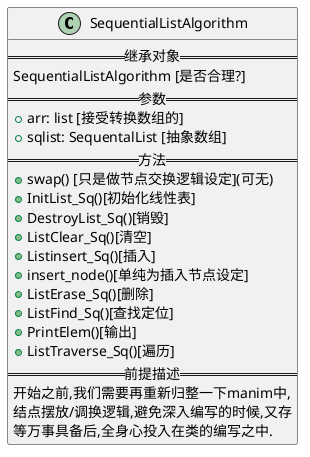@startuml 方法一设计
class S as "SequentialListAlgorithm"{
    ==继承对象==
    SequentialListAlgorithm [是否合理?]
    ==参数==
    + arr: list [接受转换数组的]
    + sqlist: SequentalList [抽象数组]
    ==方法==
    + swap() [只是做节点交换逻辑设定](可无)
    + InitList_Sq()[初始化线性表]
    + DestroyList_Sq()[销毁]
    + ListClear_Sq()[清空]
    + Listinsert_Sq()[插入]
    + insert_node()[单纯为插入节点设定]
    + ListErase_Sq()[删除]
    + ListFind_Sq()[查找定位]
    + PrintElem()[输出]
    + ListTraverse_Sq()[遍历]
    ==前提描述==
    开始之前,我们需要再重新归整一下manim中,
    结点摆放/调换逻辑,避免深入编写的时候,又存
    等万事具备后,全身心投入在类的编写之中.
}
@enduml